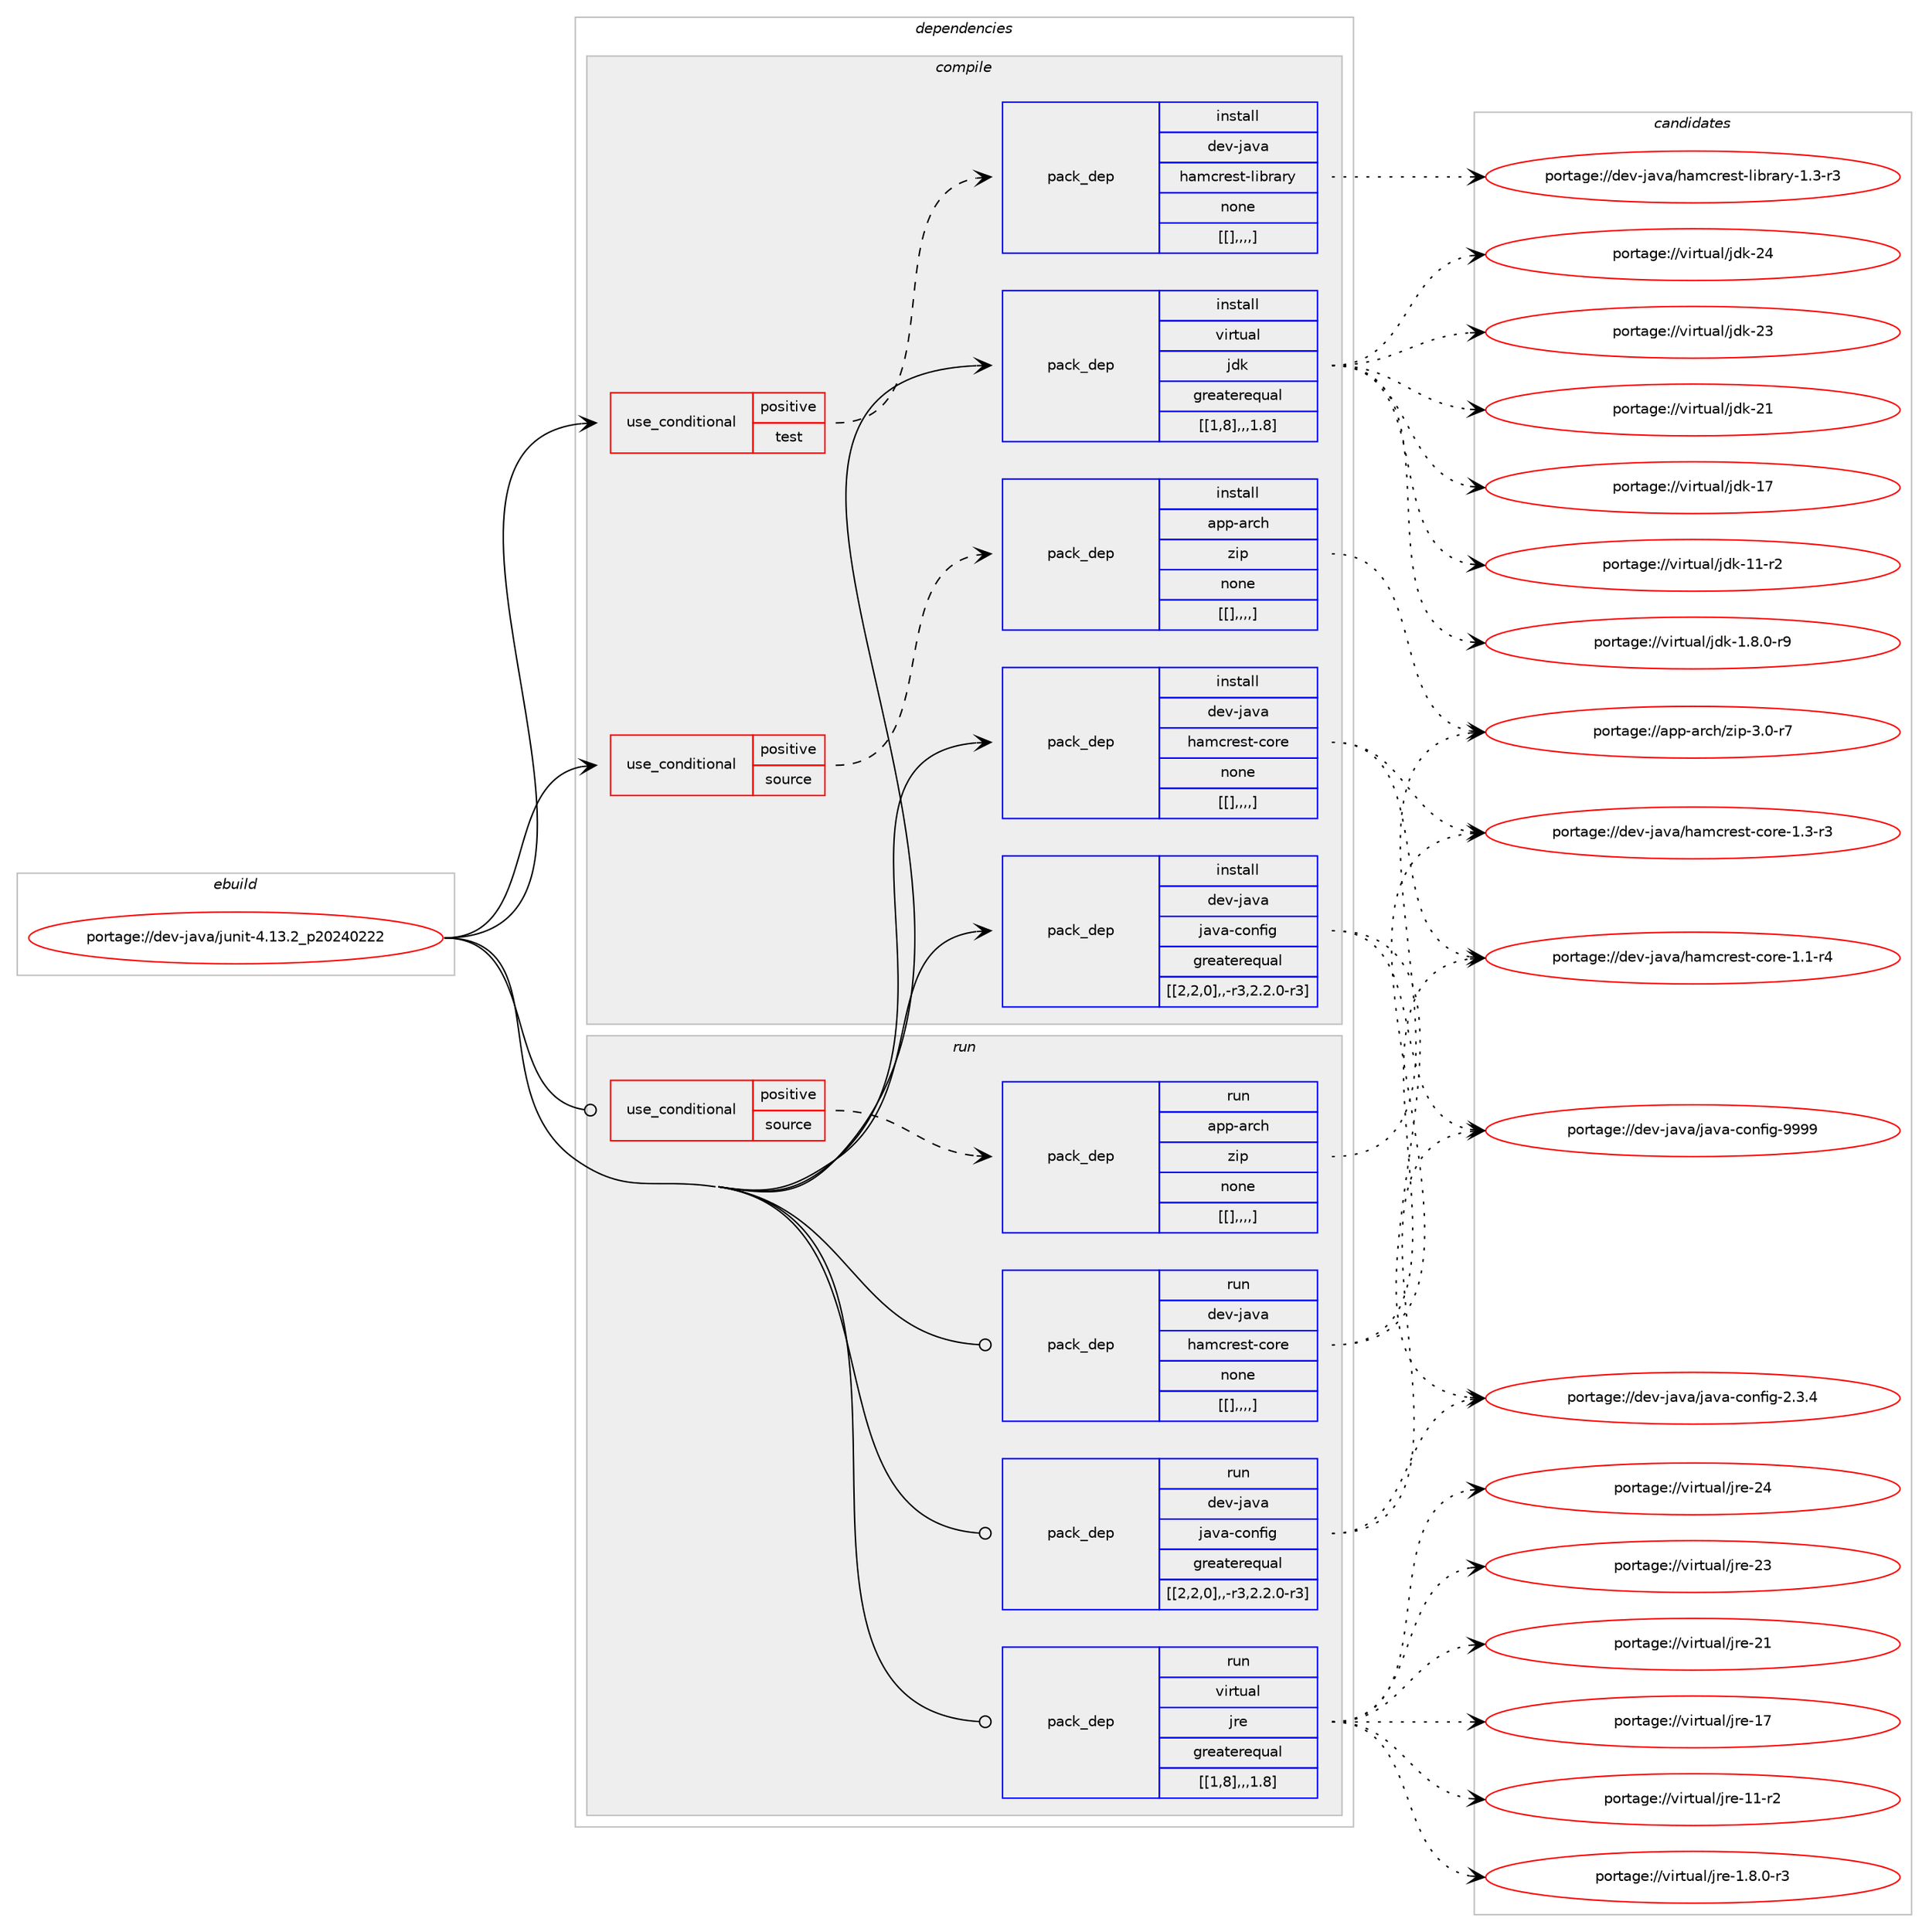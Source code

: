 digraph prolog {

# *************
# Graph options
# *************

newrank=true;
concentrate=true;
compound=true;
graph [rankdir=LR,fontname=Helvetica,fontsize=10,ranksep=1.5];#, ranksep=2.5, nodesep=0.2];
edge  [arrowhead=vee];
node  [fontname=Helvetica,fontsize=10];

# **********
# The ebuild
# **********

subgraph cluster_leftcol {
color=gray;
label=<<i>ebuild</i>>;
id [label="portage://dev-java/junit-4.13.2_p20240222", color=red, width=4, href="../dev-java/junit-4.13.2_p20240222.svg"];
}

# ****************
# The dependencies
# ****************

subgraph cluster_midcol {
color=gray;
label=<<i>dependencies</i>>;
subgraph cluster_compile {
fillcolor="#eeeeee";
style=filled;
label=<<i>compile</i>>;
subgraph cond23997 {
dependency99870 [label=<<TABLE BORDER="0" CELLBORDER="1" CELLSPACING="0" CELLPADDING="4"><TR><TD ROWSPAN="3" CELLPADDING="10">use_conditional</TD></TR><TR><TD>positive</TD></TR><TR><TD>source</TD></TR></TABLE>>, shape=none, color=red];
subgraph pack74763 {
dependency99921 [label=<<TABLE BORDER="0" CELLBORDER="1" CELLSPACING="0" CELLPADDING="4" WIDTH="220"><TR><TD ROWSPAN="6" CELLPADDING="30">pack_dep</TD></TR><TR><TD WIDTH="110">install</TD></TR><TR><TD>app-arch</TD></TR><TR><TD>zip</TD></TR><TR><TD>none</TD></TR><TR><TD>[[],,,,]</TD></TR></TABLE>>, shape=none, color=blue];
}
dependency99870:e -> dependency99921:w [weight=20,style="dashed",arrowhead="vee"];
}
id:e -> dependency99870:w [weight=20,style="solid",arrowhead="vee"];
subgraph cond24011 {
dependency99938 [label=<<TABLE BORDER="0" CELLBORDER="1" CELLSPACING="0" CELLPADDING="4"><TR><TD ROWSPAN="3" CELLPADDING="10">use_conditional</TD></TR><TR><TD>positive</TD></TR><TR><TD>test</TD></TR></TABLE>>, shape=none, color=red];
subgraph pack74808 {
dependency99940 [label=<<TABLE BORDER="0" CELLBORDER="1" CELLSPACING="0" CELLPADDING="4" WIDTH="220"><TR><TD ROWSPAN="6" CELLPADDING="30">pack_dep</TD></TR><TR><TD WIDTH="110">install</TD></TR><TR><TD>dev-java</TD></TR><TR><TD>hamcrest-library</TD></TR><TR><TD>none</TD></TR><TR><TD>[[],,,,]</TD></TR></TABLE>>, shape=none, color=blue];
}
dependency99938:e -> dependency99940:w [weight=20,style="dashed",arrowhead="vee"];
}
id:e -> dependency99938:w [weight=20,style="solid",arrowhead="vee"];
subgraph pack74835 {
dependency100009 [label=<<TABLE BORDER="0" CELLBORDER="1" CELLSPACING="0" CELLPADDING="4" WIDTH="220"><TR><TD ROWSPAN="6" CELLPADDING="30">pack_dep</TD></TR><TR><TD WIDTH="110">install</TD></TR><TR><TD>dev-java</TD></TR><TR><TD>hamcrest-core</TD></TR><TR><TD>none</TD></TR><TR><TD>[[],,,,]</TD></TR></TABLE>>, shape=none, color=blue];
}
id:e -> dependency100009:w [weight=20,style="solid",arrowhead="vee"];
subgraph pack74866 {
dependency100014 [label=<<TABLE BORDER="0" CELLBORDER="1" CELLSPACING="0" CELLPADDING="4" WIDTH="220"><TR><TD ROWSPAN="6" CELLPADDING="30">pack_dep</TD></TR><TR><TD WIDTH="110">install</TD></TR><TR><TD>dev-java</TD></TR><TR><TD>java-config</TD></TR><TR><TD>greaterequal</TD></TR><TR><TD>[[2,2,0],,-r3,2.2.0-r3]</TD></TR></TABLE>>, shape=none, color=blue];
}
id:e -> dependency100014:w [weight=20,style="solid",arrowhead="vee"];
subgraph pack74867 {
dependency100037 [label=<<TABLE BORDER="0" CELLBORDER="1" CELLSPACING="0" CELLPADDING="4" WIDTH="220"><TR><TD ROWSPAN="6" CELLPADDING="30">pack_dep</TD></TR><TR><TD WIDTH="110">install</TD></TR><TR><TD>virtual</TD></TR><TR><TD>jdk</TD></TR><TR><TD>greaterequal</TD></TR><TR><TD>[[1,8],,,1.8]</TD></TR></TABLE>>, shape=none, color=blue];
}
id:e -> dependency100037:w [weight=20,style="solid",arrowhead="vee"];
}
subgraph cluster_compileandrun {
fillcolor="#eeeeee";
style=filled;
label=<<i>compile and run</i>>;
}
subgraph cluster_run {
fillcolor="#eeeeee";
style=filled;
label=<<i>run</i>>;
subgraph cond24042 {
dependency100136 [label=<<TABLE BORDER="0" CELLBORDER="1" CELLSPACING="0" CELLPADDING="4"><TR><TD ROWSPAN="3" CELLPADDING="10">use_conditional</TD></TR><TR><TD>positive</TD></TR><TR><TD>source</TD></TR></TABLE>>, shape=none, color=red];
subgraph pack74963 {
dependency100156 [label=<<TABLE BORDER="0" CELLBORDER="1" CELLSPACING="0" CELLPADDING="4" WIDTH="220"><TR><TD ROWSPAN="6" CELLPADDING="30">pack_dep</TD></TR><TR><TD WIDTH="110">run</TD></TR><TR><TD>app-arch</TD></TR><TR><TD>zip</TD></TR><TR><TD>none</TD></TR><TR><TD>[[],,,,]</TD></TR></TABLE>>, shape=none, color=blue];
}
dependency100136:e -> dependency100156:w [weight=20,style="dashed",arrowhead="vee"];
}
id:e -> dependency100136:w [weight=20,style="solid",arrowhead="odot"];
subgraph pack74988 {
dependency100186 [label=<<TABLE BORDER="0" CELLBORDER="1" CELLSPACING="0" CELLPADDING="4" WIDTH="220"><TR><TD ROWSPAN="6" CELLPADDING="30">pack_dep</TD></TR><TR><TD WIDTH="110">run</TD></TR><TR><TD>dev-java</TD></TR><TR><TD>hamcrest-core</TD></TR><TR><TD>none</TD></TR><TR><TD>[[],,,,]</TD></TR></TABLE>>, shape=none, color=blue];
}
id:e -> dependency100186:w [weight=20,style="solid",arrowhead="odot"];
subgraph pack75029 {
dependency100231 [label=<<TABLE BORDER="0" CELLBORDER="1" CELLSPACING="0" CELLPADDING="4" WIDTH="220"><TR><TD ROWSPAN="6" CELLPADDING="30">pack_dep</TD></TR><TR><TD WIDTH="110">run</TD></TR><TR><TD>dev-java</TD></TR><TR><TD>java-config</TD></TR><TR><TD>greaterequal</TD></TR><TR><TD>[[2,2,0],,-r3,2.2.0-r3]</TD></TR></TABLE>>, shape=none, color=blue];
}
id:e -> dependency100231:w [weight=20,style="solid",arrowhead="odot"];
subgraph pack75042 {
dependency100237 [label=<<TABLE BORDER="0" CELLBORDER="1" CELLSPACING="0" CELLPADDING="4" WIDTH="220"><TR><TD ROWSPAN="6" CELLPADDING="30">pack_dep</TD></TR><TR><TD WIDTH="110">run</TD></TR><TR><TD>virtual</TD></TR><TR><TD>jre</TD></TR><TR><TD>greaterequal</TD></TR><TR><TD>[[1,8],,,1.8]</TD></TR></TABLE>>, shape=none, color=blue];
}
id:e -> dependency100237:w [weight=20,style="solid",arrowhead="odot"];
}
}

# **************
# The candidates
# **************

subgraph cluster_choices {
rank=same;
color=gray;
label=<<i>candidates</i>>;

subgraph choice74689 {
color=black;
nodesep=1;
choice9711211245971149910447122105112455146484511455 [label="portage://app-arch/zip-3.0-r7", color=red, width=4,href="../app-arch/zip-3.0-r7.svg"];
dependency99921:e -> choice9711211245971149910447122105112455146484511455:w [style=dotted,weight="100"];
}
subgraph choice74729 {
color=black;
nodesep=1;
choice100101118451069711897471049710999114101115116451081059811497114121454946514511451 [label="portage://dev-java/hamcrest-library-1.3-r3", color=red, width=4,href="../dev-java/hamcrest-library-1.3-r3.svg"];
dependency99940:e -> choice100101118451069711897471049710999114101115116451081059811497114121454946514511451:w [style=dotted,weight="100"];
}
subgraph choice74769 {
color=black;
nodesep=1;
choice1001011184510697118974710497109991141011151164599111114101454946514511451 [label="portage://dev-java/hamcrest-core-1.3-r3", color=red, width=4,href="../dev-java/hamcrest-core-1.3-r3.svg"];
choice1001011184510697118974710497109991141011151164599111114101454946494511452 [label="portage://dev-java/hamcrest-core-1.1-r4", color=red, width=4,href="../dev-java/hamcrest-core-1.1-r4.svg"];
dependency100009:e -> choice1001011184510697118974710497109991141011151164599111114101454946514511451:w [style=dotted,weight="100"];
dependency100009:e -> choice1001011184510697118974710497109991141011151164599111114101454946494511452:w [style=dotted,weight="100"];
}
subgraph choice74781 {
color=black;
nodesep=1;
choice10010111845106971189747106971189745991111101021051034557575757 [label="portage://dev-java/java-config-9999", color=red, width=4,href="../dev-java/java-config-9999.svg"];
choice1001011184510697118974710697118974599111110102105103455046514652 [label="portage://dev-java/java-config-2.3.4", color=red, width=4,href="../dev-java/java-config-2.3.4.svg"];
dependency100014:e -> choice10010111845106971189747106971189745991111101021051034557575757:w [style=dotted,weight="100"];
dependency100014:e -> choice1001011184510697118974710697118974599111110102105103455046514652:w [style=dotted,weight="100"];
}
subgraph choice74789 {
color=black;
nodesep=1;
choice1181051141161179710847106100107455052 [label="portage://virtual/jdk-24", color=red, width=4,href="../virtual/jdk-24.svg"];
choice1181051141161179710847106100107455051 [label="portage://virtual/jdk-23", color=red, width=4,href="../virtual/jdk-23.svg"];
choice1181051141161179710847106100107455049 [label="portage://virtual/jdk-21", color=red, width=4,href="../virtual/jdk-21.svg"];
choice1181051141161179710847106100107454955 [label="portage://virtual/jdk-17", color=red, width=4,href="../virtual/jdk-17.svg"];
choice11810511411611797108471061001074549494511450 [label="portage://virtual/jdk-11-r2", color=red, width=4,href="../virtual/jdk-11-r2.svg"];
choice11810511411611797108471061001074549465646484511457 [label="portage://virtual/jdk-1.8.0-r9", color=red, width=4,href="../virtual/jdk-1.8.0-r9.svg"];
dependency100037:e -> choice1181051141161179710847106100107455052:w [style=dotted,weight="100"];
dependency100037:e -> choice1181051141161179710847106100107455051:w [style=dotted,weight="100"];
dependency100037:e -> choice1181051141161179710847106100107455049:w [style=dotted,weight="100"];
dependency100037:e -> choice1181051141161179710847106100107454955:w [style=dotted,weight="100"];
dependency100037:e -> choice11810511411611797108471061001074549494511450:w [style=dotted,weight="100"];
dependency100037:e -> choice11810511411611797108471061001074549465646484511457:w [style=dotted,weight="100"];
}
subgraph choice74805 {
color=black;
nodesep=1;
choice9711211245971149910447122105112455146484511455 [label="portage://app-arch/zip-3.0-r7", color=red, width=4,href="../app-arch/zip-3.0-r7.svg"];
dependency100156:e -> choice9711211245971149910447122105112455146484511455:w [style=dotted,weight="100"];
}
subgraph choice74832 {
color=black;
nodesep=1;
choice1001011184510697118974710497109991141011151164599111114101454946514511451 [label="portage://dev-java/hamcrest-core-1.3-r3", color=red, width=4,href="../dev-java/hamcrest-core-1.3-r3.svg"];
choice1001011184510697118974710497109991141011151164599111114101454946494511452 [label="portage://dev-java/hamcrest-core-1.1-r4", color=red, width=4,href="../dev-java/hamcrest-core-1.1-r4.svg"];
dependency100186:e -> choice1001011184510697118974710497109991141011151164599111114101454946514511451:w [style=dotted,weight="100"];
dependency100186:e -> choice1001011184510697118974710497109991141011151164599111114101454946494511452:w [style=dotted,weight="100"];
}
subgraph choice74835 {
color=black;
nodesep=1;
choice10010111845106971189747106971189745991111101021051034557575757 [label="portage://dev-java/java-config-9999", color=red, width=4,href="../dev-java/java-config-9999.svg"];
choice1001011184510697118974710697118974599111110102105103455046514652 [label="portage://dev-java/java-config-2.3.4", color=red, width=4,href="../dev-java/java-config-2.3.4.svg"];
dependency100231:e -> choice10010111845106971189747106971189745991111101021051034557575757:w [style=dotted,weight="100"];
dependency100231:e -> choice1001011184510697118974710697118974599111110102105103455046514652:w [style=dotted,weight="100"];
}
subgraph choice74837 {
color=black;
nodesep=1;
choice1181051141161179710847106114101455052 [label="portage://virtual/jre-24", color=red, width=4,href="../virtual/jre-24.svg"];
choice1181051141161179710847106114101455051 [label="portage://virtual/jre-23", color=red, width=4,href="../virtual/jre-23.svg"];
choice1181051141161179710847106114101455049 [label="portage://virtual/jre-21", color=red, width=4,href="../virtual/jre-21.svg"];
choice1181051141161179710847106114101454955 [label="portage://virtual/jre-17", color=red, width=4,href="../virtual/jre-17.svg"];
choice11810511411611797108471061141014549494511450 [label="portage://virtual/jre-11-r2", color=red, width=4,href="../virtual/jre-11-r2.svg"];
choice11810511411611797108471061141014549465646484511451 [label="portage://virtual/jre-1.8.0-r3", color=red, width=4,href="../virtual/jre-1.8.0-r3.svg"];
dependency100237:e -> choice1181051141161179710847106114101455052:w [style=dotted,weight="100"];
dependency100237:e -> choice1181051141161179710847106114101455051:w [style=dotted,weight="100"];
dependency100237:e -> choice1181051141161179710847106114101455049:w [style=dotted,weight="100"];
dependency100237:e -> choice1181051141161179710847106114101454955:w [style=dotted,weight="100"];
dependency100237:e -> choice11810511411611797108471061141014549494511450:w [style=dotted,weight="100"];
dependency100237:e -> choice11810511411611797108471061141014549465646484511451:w [style=dotted,weight="100"];
}
}

}
